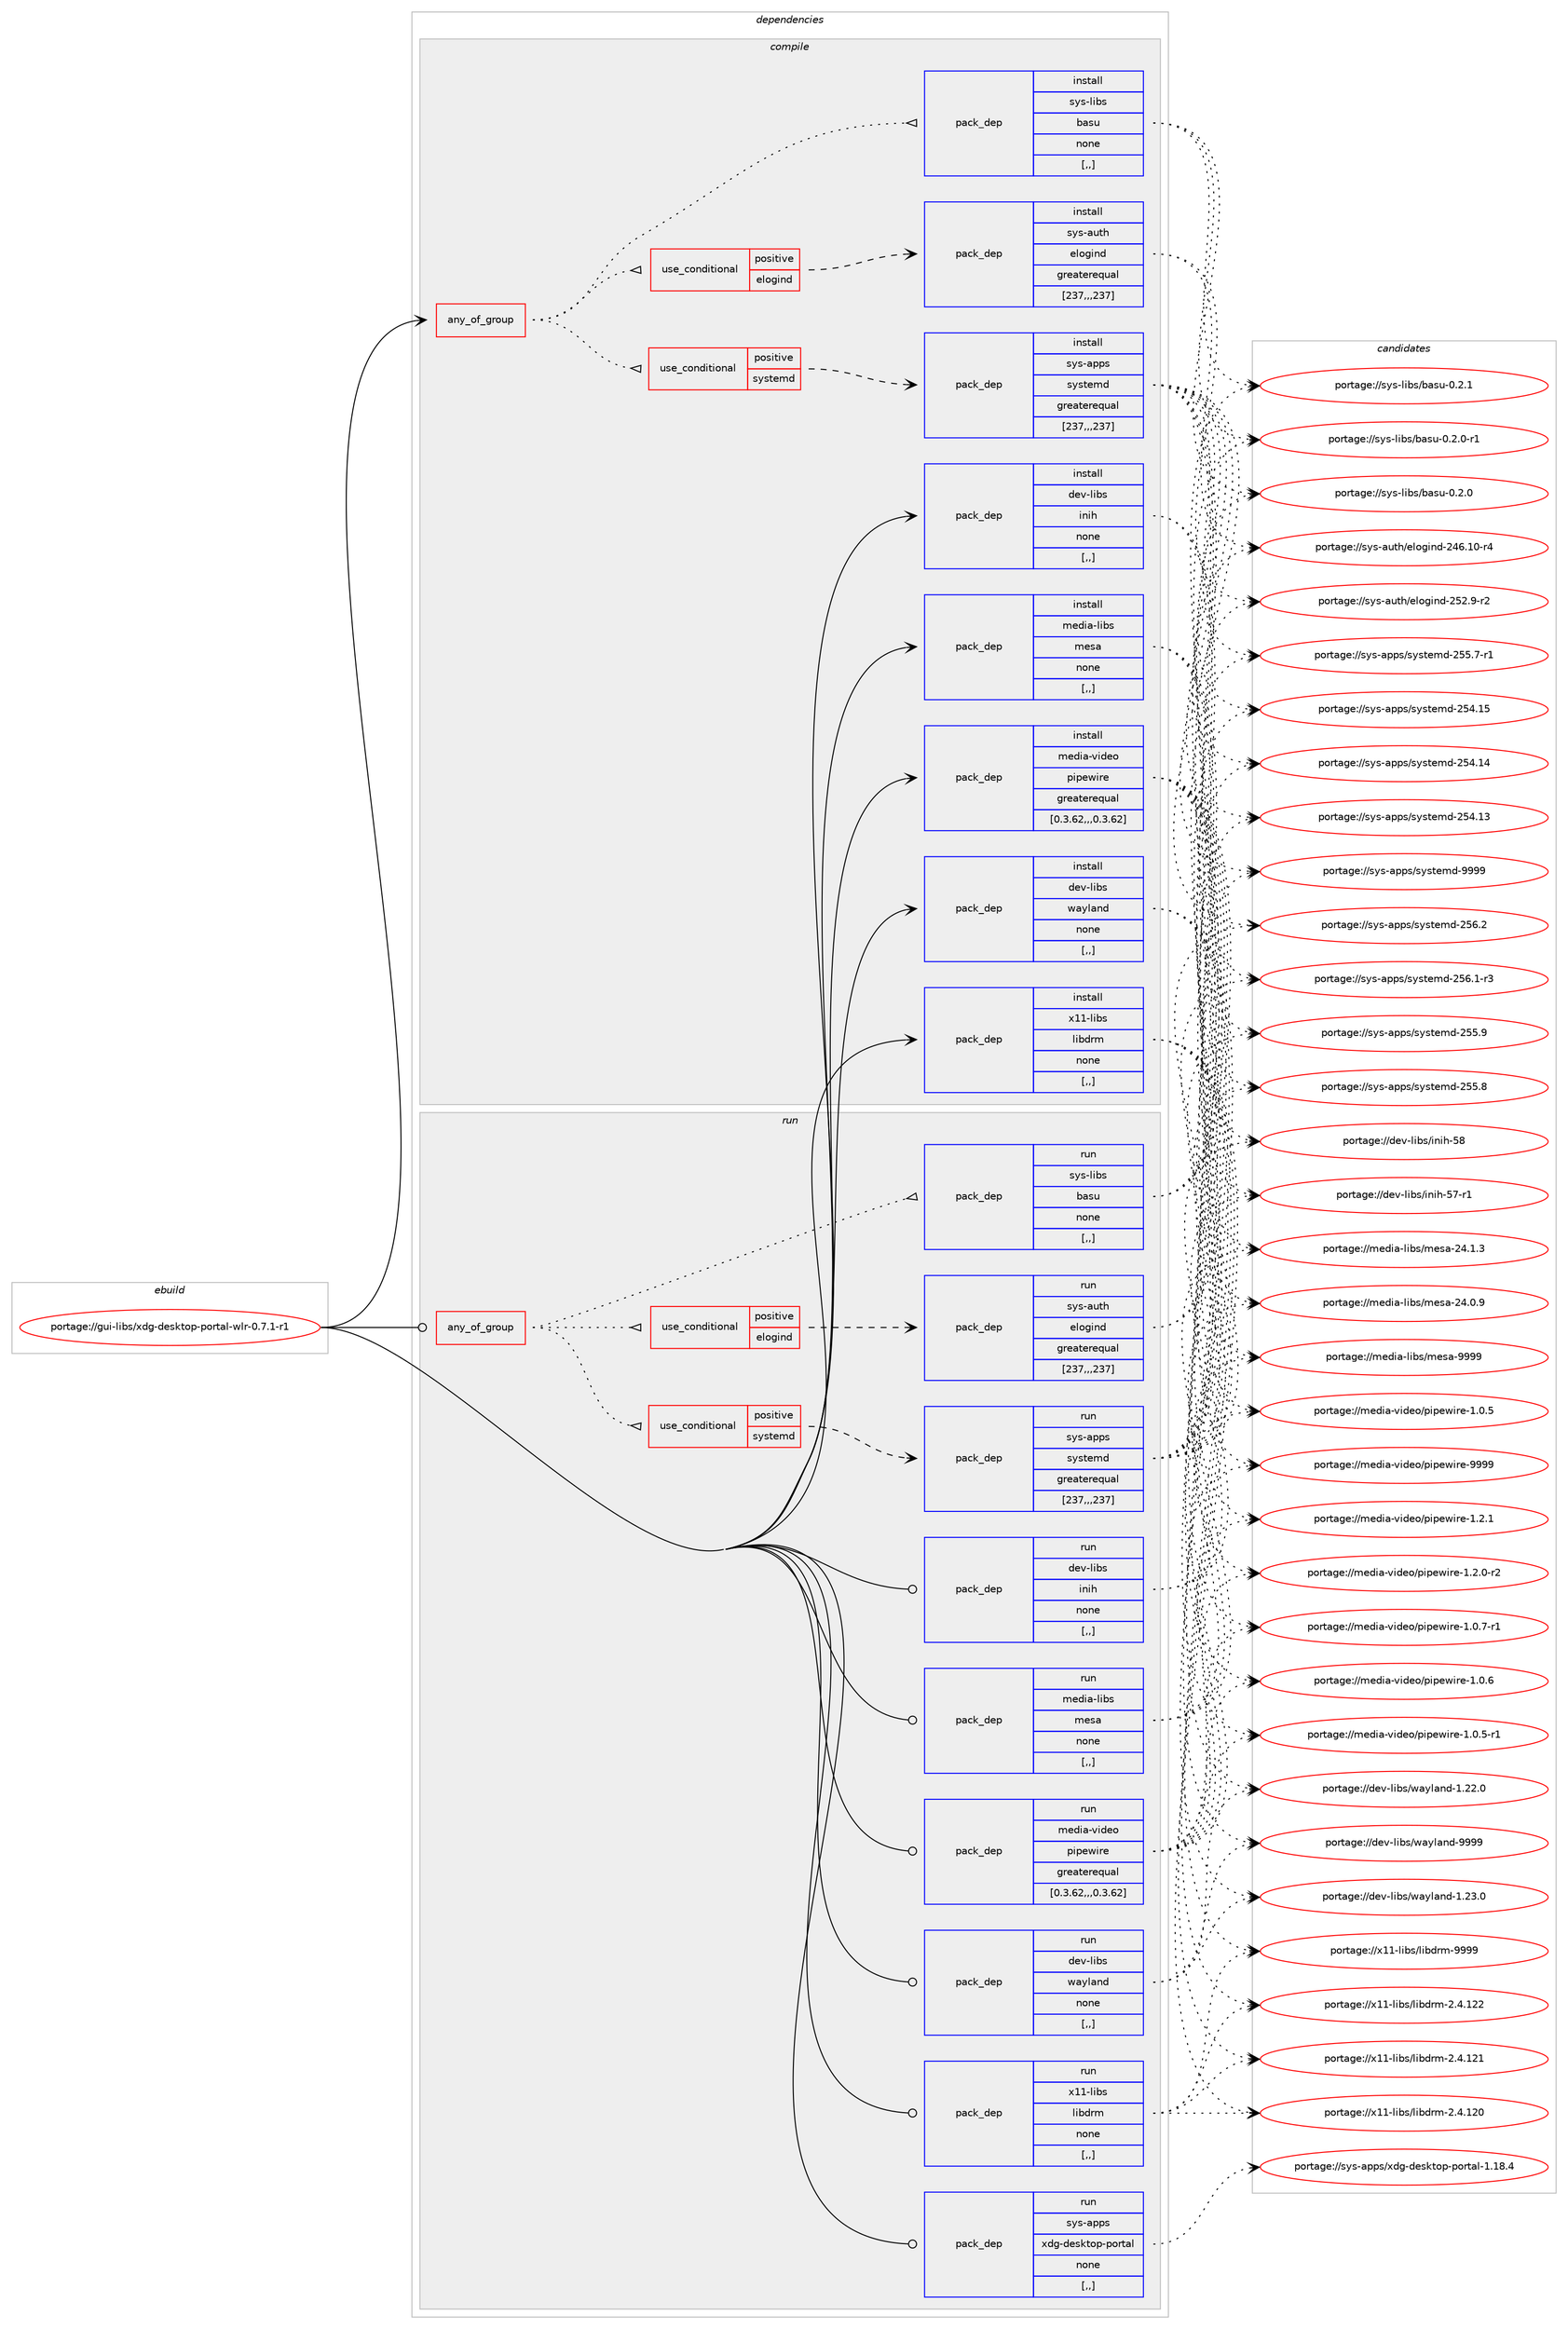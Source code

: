 digraph prolog {

# *************
# Graph options
# *************

newrank=true;
concentrate=true;
compound=true;
graph [rankdir=LR,fontname=Helvetica,fontsize=10,ranksep=1.5];#, ranksep=2.5, nodesep=0.2];
edge  [arrowhead=vee];
node  [fontname=Helvetica,fontsize=10];

# **********
# The ebuild
# **********

subgraph cluster_leftcol {
color=gray;
rank=same;
label=<<i>ebuild</i>>;
id [label="portage://gui-libs/xdg-desktop-portal-wlr-0.7.1-r1", color=red, width=4, href="../gui-libs/xdg-desktop-portal-wlr-0.7.1-r1.svg"];
}

# ****************
# The dependencies
# ****************

subgraph cluster_midcol {
color=gray;
label=<<i>dependencies</i>>;
subgraph cluster_compile {
fillcolor="#eeeeee";
style=filled;
label=<<i>compile</i>>;
subgraph any1436 {
dependency243390 [label=<<TABLE BORDER="0" CELLBORDER="1" CELLSPACING="0" CELLPADDING="4"><TR><TD CELLPADDING="10">any_of_group</TD></TR></TABLE>>, shape=none, color=red];subgraph cond66277 {
dependency243391 [label=<<TABLE BORDER="0" CELLBORDER="1" CELLSPACING="0" CELLPADDING="4"><TR><TD ROWSPAN="3" CELLPADDING="10">use_conditional</TD></TR><TR><TD>positive</TD></TR><TR><TD>systemd</TD></TR></TABLE>>, shape=none, color=red];
subgraph pack175517 {
dependency243392 [label=<<TABLE BORDER="0" CELLBORDER="1" CELLSPACING="0" CELLPADDING="4" WIDTH="220"><TR><TD ROWSPAN="6" CELLPADDING="30">pack_dep</TD></TR><TR><TD WIDTH="110">install</TD></TR><TR><TD>sys-apps</TD></TR><TR><TD>systemd</TD></TR><TR><TD>greaterequal</TD></TR><TR><TD>[237,,,237]</TD></TR></TABLE>>, shape=none, color=blue];
}
dependency243391:e -> dependency243392:w [weight=20,style="dashed",arrowhead="vee"];
}
dependency243390:e -> dependency243391:w [weight=20,style="dotted",arrowhead="oinv"];
subgraph cond66278 {
dependency243393 [label=<<TABLE BORDER="0" CELLBORDER="1" CELLSPACING="0" CELLPADDING="4"><TR><TD ROWSPAN="3" CELLPADDING="10">use_conditional</TD></TR><TR><TD>positive</TD></TR><TR><TD>elogind</TD></TR></TABLE>>, shape=none, color=red];
subgraph pack175518 {
dependency243394 [label=<<TABLE BORDER="0" CELLBORDER="1" CELLSPACING="0" CELLPADDING="4" WIDTH="220"><TR><TD ROWSPAN="6" CELLPADDING="30">pack_dep</TD></TR><TR><TD WIDTH="110">install</TD></TR><TR><TD>sys-auth</TD></TR><TR><TD>elogind</TD></TR><TR><TD>greaterequal</TD></TR><TR><TD>[237,,,237]</TD></TR></TABLE>>, shape=none, color=blue];
}
dependency243393:e -> dependency243394:w [weight=20,style="dashed",arrowhead="vee"];
}
dependency243390:e -> dependency243393:w [weight=20,style="dotted",arrowhead="oinv"];
subgraph pack175519 {
dependency243395 [label=<<TABLE BORDER="0" CELLBORDER="1" CELLSPACING="0" CELLPADDING="4" WIDTH="220"><TR><TD ROWSPAN="6" CELLPADDING="30">pack_dep</TD></TR><TR><TD WIDTH="110">install</TD></TR><TR><TD>sys-libs</TD></TR><TR><TD>basu</TD></TR><TR><TD>none</TD></TR><TR><TD>[,,]</TD></TR></TABLE>>, shape=none, color=blue];
}
dependency243390:e -> dependency243395:w [weight=20,style="dotted",arrowhead="oinv"];
}
id:e -> dependency243390:w [weight=20,style="solid",arrowhead="vee"];
subgraph pack175520 {
dependency243396 [label=<<TABLE BORDER="0" CELLBORDER="1" CELLSPACING="0" CELLPADDING="4" WIDTH="220"><TR><TD ROWSPAN="6" CELLPADDING="30">pack_dep</TD></TR><TR><TD WIDTH="110">install</TD></TR><TR><TD>dev-libs</TD></TR><TR><TD>inih</TD></TR><TR><TD>none</TD></TR><TR><TD>[,,]</TD></TR></TABLE>>, shape=none, color=blue];
}
id:e -> dependency243396:w [weight=20,style="solid",arrowhead="vee"];
subgraph pack175521 {
dependency243397 [label=<<TABLE BORDER="0" CELLBORDER="1" CELLSPACING="0" CELLPADDING="4" WIDTH="220"><TR><TD ROWSPAN="6" CELLPADDING="30">pack_dep</TD></TR><TR><TD WIDTH="110">install</TD></TR><TR><TD>dev-libs</TD></TR><TR><TD>wayland</TD></TR><TR><TD>none</TD></TR><TR><TD>[,,]</TD></TR></TABLE>>, shape=none, color=blue];
}
id:e -> dependency243397:w [weight=20,style="solid",arrowhead="vee"];
subgraph pack175522 {
dependency243398 [label=<<TABLE BORDER="0" CELLBORDER="1" CELLSPACING="0" CELLPADDING="4" WIDTH="220"><TR><TD ROWSPAN="6" CELLPADDING="30">pack_dep</TD></TR><TR><TD WIDTH="110">install</TD></TR><TR><TD>media-libs</TD></TR><TR><TD>mesa</TD></TR><TR><TD>none</TD></TR><TR><TD>[,,]</TD></TR></TABLE>>, shape=none, color=blue];
}
id:e -> dependency243398:w [weight=20,style="solid",arrowhead="vee"];
subgraph pack175523 {
dependency243399 [label=<<TABLE BORDER="0" CELLBORDER="1" CELLSPACING="0" CELLPADDING="4" WIDTH="220"><TR><TD ROWSPAN="6" CELLPADDING="30">pack_dep</TD></TR><TR><TD WIDTH="110">install</TD></TR><TR><TD>media-video</TD></TR><TR><TD>pipewire</TD></TR><TR><TD>greaterequal</TD></TR><TR><TD>[0.3.62,,,0.3.62]</TD></TR></TABLE>>, shape=none, color=blue];
}
id:e -> dependency243399:w [weight=20,style="solid",arrowhead="vee"];
subgraph pack175524 {
dependency243400 [label=<<TABLE BORDER="0" CELLBORDER="1" CELLSPACING="0" CELLPADDING="4" WIDTH="220"><TR><TD ROWSPAN="6" CELLPADDING="30">pack_dep</TD></TR><TR><TD WIDTH="110">install</TD></TR><TR><TD>x11-libs</TD></TR><TR><TD>libdrm</TD></TR><TR><TD>none</TD></TR><TR><TD>[,,]</TD></TR></TABLE>>, shape=none, color=blue];
}
id:e -> dependency243400:w [weight=20,style="solid",arrowhead="vee"];
}
subgraph cluster_compileandrun {
fillcolor="#eeeeee";
style=filled;
label=<<i>compile and run</i>>;
}
subgraph cluster_run {
fillcolor="#eeeeee";
style=filled;
label=<<i>run</i>>;
subgraph any1437 {
dependency243401 [label=<<TABLE BORDER="0" CELLBORDER="1" CELLSPACING="0" CELLPADDING="4"><TR><TD CELLPADDING="10">any_of_group</TD></TR></TABLE>>, shape=none, color=red];subgraph cond66279 {
dependency243402 [label=<<TABLE BORDER="0" CELLBORDER="1" CELLSPACING="0" CELLPADDING="4"><TR><TD ROWSPAN="3" CELLPADDING="10">use_conditional</TD></TR><TR><TD>positive</TD></TR><TR><TD>systemd</TD></TR></TABLE>>, shape=none, color=red];
subgraph pack175525 {
dependency243403 [label=<<TABLE BORDER="0" CELLBORDER="1" CELLSPACING="0" CELLPADDING="4" WIDTH="220"><TR><TD ROWSPAN="6" CELLPADDING="30">pack_dep</TD></TR><TR><TD WIDTH="110">run</TD></TR><TR><TD>sys-apps</TD></TR><TR><TD>systemd</TD></TR><TR><TD>greaterequal</TD></TR><TR><TD>[237,,,237]</TD></TR></TABLE>>, shape=none, color=blue];
}
dependency243402:e -> dependency243403:w [weight=20,style="dashed",arrowhead="vee"];
}
dependency243401:e -> dependency243402:w [weight=20,style="dotted",arrowhead="oinv"];
subgraph cond66280 {
dependency243404 [label=<<TABLE BORDER="0" CELLBORDER="1" CELLSPACING="0" CELLPADDING="4"><TR><TD ROWSPAN="3" CELLPADDING="10">use_conditional</TD></TR><TR><TD>positive</TD></TR><TR><TD>elogind</TD></TR></TABLE>>, shape=none, color=red];
subgraph pack175526 {
dependency243405 [label=<<TABLE BORDER="0" CELLBORDER="1" CELLSPACING="0" CELLPADDING="4" WIDTH="220"><TR><TD ROWSPAN="6" CELLPADDING="30">pack_dep</TD></TR><TR><TD WIDTH="110">run</TD></TR><TR><TD>sys-auth</TD></TR><TR><TD>elogind</TD></TR><TR><TD>greaterequal</TD></TR><TR><TD>[237,,,237]</TD></TR></TABLE>>, shape=none, color=blue];
}
dependency243404:e -> dependency243405:w [weight=20,style="dashed",arrowhead="vee"];
}
dependency243401:e -> dependency243404:w [weight=20,style="dotted",arrowhead="oinv"];
subgraph pack175527 {
dependency243406 [label=<<TABLE BORDER="0" CELLBORDER="1" CELLSPACING="0" CELLPADDING="4" WIDTH="220"><TR><TD ROWSPAN="6" CELLPADDING="30">pack_dep</TD></TR><TR><TD WIDTH="110">run</TD></TR><TR><TD>sys-libs</TD></TR><TR><TD>basu</TD></TR><TR><TD>none</TD></TR><TR><TD>[,,]</TD></TR></TABLE>>, shape=none, color=blue];
}
dependency243401:e -> dependency243406:w [weight=20,style="dotted",arrowhead="oinv"];
}
id:e -> dependency243401:w [weight=20,style="solid",arrowhead="odot"];
subgraph pack175528 {
dependency243407 [label=<<TABLE BORDER="0" CELLBORDER="1" CELLSPACING="0" CELLPADDING="4" WIDTH="220"><TR><TD ROWSPAN="6" CELLPADDING="30">pack_dep</TD></TR><TR><TD WIDTH="110">run</TD></TR><TR><TD>dev-libs</TD></TR><TR><TD>inih</TD></TR><TR><TD>none</TD></TR><TR><TD>[,,]</TD></TR></TABLE>>, shape=none, color=blue];
}
id:e -> dependency243407:w [weight=20,style="solid",arrowhead="odot"];
subgraph pack175529 {
dependency243408 [label=<<TABLE BORDER="0" CELLBORDER="1" CELLSPACING="0" CELLPADDING="4" WIDTH="220"><TR><TD ROWSPAN="6" CELLPADDING="30">pack_dep</TD></TR><TR><TD WIDTH="110">run</TD></TR><TR><TD>dev-libs</TD></TR><TR><TD>wayland</TD></TR><TR><TD>none</TD></TR><TR><TD>[,,]</TD></TR></TABLE>>, shape=none, color=blue];
}
id:e -> dependency243408:w [weight=20,style="solid",arrowhead="odot"];
subgraph pack175530 {
dependency243409 [label=<<TABLE BORDER="0" CELLBORDER="1" CELLSPACING="0" CELLPADDING="4" WIDTH="220"><TR><TD ROWSPAN="6" CELLPADDING="30">pack_dep</TD></TR><TR><TD WIDTH="110">run</TD></TR><TR><TD>media-libs</TD></TR><TR><TD>mesa</TD></TR><TR><TD>none</TD></TR><TR><TD>[,,]</TD></TR></TABLE>>, shape=none, color=blue];
}
id:e -> dependency243409:w [weight=20,style="solid",arrowhead="odot"];
subgraph pack175531 {
dependency243410 [label=<<TABLE BORDER="0" CELLBORDER="1" CELLSPACING="0" CELLPADDING="4" WIDTH="220"><TR><TD ROWSPAN="6" CELLPADDING="30">pack_dep</TD></TR><TR><TD WIDTH="110">run</TD></TR><TR><TD>media-video</TD></TR><TR><TD>pipewire</TD></TR><TR><TD>greaterequal</TD></TR><TR><TD>[0.3.62,,,0.3.62]</TD></TR></TABLE>>, shape=none, color=blue];
}
id:e -> dependency243410:w [weight=20,style="solid",arrowhead="odot"];
subgraph pack175532 {
dependency243411 [label=<<TABLE BORDER="0" CELLBORDER="1" CELLSPACING="0" CELLPADDING="4" WIDTH="220"><TR><TD ROWSPAN="6" CELLPADDING="30">pack_dep</TD></TR><TR><TD WIDTH="110">run</TD></TR><TR><TD>sys-apps</TD></TR><TR><TD>xdg-desktop-portal</TD></TR><TR><TD>none</TD></TR><TR><TD>[,,]</TD></TR></TABLE>>, shape=none, color=blue];
}
id:e -> dependency243411:w [weight=20,style="solid",arrowhead="odot"];
subgraph pack175533 {
dependency243412 [label=<<TABLE BORDER="0" CELLBORDER="1" CELLSPACING="0" CELLPADDING="4" WIDTH="220"><TR><TD ROWSPAN="6" CELLPADDING="30">pack_dep</TD></TR><TR><TD WIDTH="110">run</TD></TR><TR><TD>x11-libs</TD></TR><TR><TD>libdrm</TD></TR><TR><TD>none</TD></TR><TR><TD>[,,]</TD></TR></TABLE>>, shape=none, color=blue];
}
id:e -> dependency243412:w [weight=20,style="solid",arrowhead="odot"];
}
}

# **************
# The candidates
# **************

subgraph cluster_choices {
rank=same;
color=gray;
label=<<i>candidates</i>>;

subgraph choice175517 {
color=black;
nodesep=1;
choice1151211154597112112115471151211151161011091004557575757 [label="portage://sys-apps/systemd-9999", color=red, width=4,href="../sys-apps/systemd-9999.svg"];
choice115121115459711211211547115121115116101109100455053544650 [label="portage://sys-apps/systemd-256.2", color=red, width=4,href="../sys-apps/systemd-256.2.svg"];
choice1151211154597112112115471151211151161011091004550535446494511451 [label="portage://sys-apps/systemd-256.1-r3", color=red, width=4,href="../sys-apps/systemd-256.1-r3.svg"];
choice115121115459711211211547115121115116101109100455053534657 [label="portage://sys-apps/systemd-255.9", color=red, width=4,href="../sys-apps/systemd-255.9.svg"];
choice115121115459711211211547115121115116101109100455053534656 [label="portage://sys-apps/systemd-255.8", color=red, width=4,href="../sys-apps/systemd-255.8.svg"];
choice1151211154597112112115471151211151161011091004550535346554511449 [label="portage://sys-apps/systemd-255.7-r1", color=red, width=4,href="../sys-apps/systemd-255.7-r1.svg"];
choice11512111545971121121154711512111511610110910045505352464953 [label="portage://sys-apps/systemd-254.15", color=red, width=4,href="../sys-apps/systemd-254.15.svg"];
choice11512111545971121121154711512111511610110910045505352464952 [label="portage://sys-apps/systemd-254.14", color=red, width=4,href="../sys-apps/systemd-254.14.svg"];
choice11512111545971121121154711512111511610110910045505352464951 [label="portage://sys-apps/systemd-254.13", color=red, width=4,href="../sys-apps/systemd-254.13.svg"];
dependency243392:e -> choice1151211154597112112115471151211151161011091004557575757:w [style=dotted,weight="100"];
dependency243392:e -> choice115121115459711211211547115121115116101109100455053544650:w [style=dotted,weight="100"];
dependency243392:e -> choice1151211154597112112115471151211151161011091004550535446494511451:w [style=dotted,weight="100"];
dependency243392:e -> choice115121115459711211211547115121115116101109100455053534657:w [style=dotted,weight="100"];
dependency243392:e -> choice115121115459711211211547115121115116101109100455053534656:w [style=dotted,weight="100"];
dependency243392:e -> choice1151211154597112112115471151211151161011091004550535346554511449:w [style=dotted,weight="100"];
dependency243392:e -> choice11512111545971121121154711512111511610110910045505352464953:w [style=dotted,weight="100"];
dependency243392:e -> choice11512111545971121121154711512111511610110910045505352464952:w [style=dotted,weight="100"];
dependency243392:e -> choice11512111545971121121154711512111511610110910045505352464951:w [style=dotted,weight="100"];
}
subgraph choice175518 {
color=black;
nodesep=1;
choice1151211154597117116104471011081111031051101004550535046574511450 [label="portage://sys-auth/elogind-252.9-r2", color=red, width=4,href="../sys-auth/elogind-252.9-r2.svg"];
choice115121115459711711610447101108111103105110100455052544649484511452 [label="portage://sys-auth/elogind-246.10-r4", color=red, width=4,href="../sys-auth/elogind-246.10-r4.svg"];
dependency243394:e -> choice1151211154597117116104471011081111031051101004550535046574511450:w [style=dotted,weight="100"];
dependency243394:e -> choice115121115459711711610447101108111103105110100455052544649484511452:w [style=dotted,weight="100"];
}
subgraph choice175519 {
color=black;
nodesep=1;
choice1151211154510810598115479897115117454846504649 [label="portage://sys-libs/basu-0.2.1", color=red, width=4,href="../sys-libs/basu-0.2.1.svg"];
choice11512111545108105981154798971151174548465046484511449 [label="portage://sys-libs/basu-0.2.0-r1", color=red, width=4,href="../sys-libs/basu-0.2.0-r1.svg"];
choice1151211154510810598115479897115117454846504648 [label="portage://sys-libs/basu-0.2.0", color=red, width=4,href="../sys-libs/basu-0.2.0.svg"];
dependency243395:e -> choice1151211154510810598115479897115117454846504649:w [style=dotted,weight="100"];
dependency243395:e -> choice11512111545108105981154798971151174548465046484511449:w [style=dotted,weight="100"];
dependency243395:e -> choice1151211154510810598115479897115117454846504648:w [style=dotted,weight="100"];
}
subgraph choice175520 {
color=black;
nodesep=1;
choice100101118451081059811547105110105104455356 [label="portage://dev-libs/inih-58", color=red, width=4,href="../dev-libs/inih-58.svg"];
choice1001011184510810598115471051101051044553554511449 [label="portage://dev-libs/inih-57-r1", color=red, width=4,href="../dev-libs/inih-57-r1.svg"];
dependency243396:e -> choice100101118451081059811547105110105104455356:w [style=dotted,weight="100"];
dependency243396:e -> choice1001011184510810598115471051101051044553554511449:w [style=dotted,weight="100"];
}
subgraph choice175521 {
color=black;
nodesep=1;
choice10010111845108105981154711997121108971101004557575757 [label="portage://dev-libs/wayland-9999", color=red, width=4,href="../dev-libs/wayland-9999.svg"];
choice100101118451081059811547119971211089711010045494650514648 [label="portage://dev-libs/wayland-1.23.0", color=red, width=4,href="../dev-libs/wayland-1.23.0.svg"];
choice100101118451081059811547119971211089711010045494650504648 [label="portage://dev-libs/wayland-1.22.0", color=red, width=4,href="../dev-libs/wayland-1.22.0.svg"];
dependency243397:e -> choice10010111845108105981154711997121108971101004557575757:w [style=dotted,weight="100"];
dependency243397:e -> choice100101118451081059811547119971211089711010045494650514648:w [style=dotted,weight="100"];
dependency243397:e -> choice100101118451081059811547119971211089711010045494650504648:w [style=dotted,weight="100"];
}
subgraph choice175522 {
color=black;
nodesep=1;
choice10910110010597451081059811547109101115974557575757 [label="portage://media-libs/mesa-9999", color=red, width=4,href="../media-libs/mesa-9999.svg"];
choice109101100105974510810598115471091011159745505246494651 [label="portage://media-libs/mesa-24.1.3", color=red, width=4,href="../media-libs/mesa-24.1.3.svg"];
choice109101100105974510810598115471091011159745505246484657 [label="portage://media-libs/mesa-24.0.9", color=red, width=4,href="../media-libs/mesa-24.0.9.svg"];
dependency243398:e -> choice10910110010597451081059811547109101115974557575757:w [style=dotted,weight="100"];
dependency243398:e -> choice109101100105974510810598115471091011159745505246494651:w [style=dotted,weight="100"];
dependency243398:e -> choice109101100105974510810598115471091011159745505246484657:w [style=dotted,weight="100"];
}
subgraph choice175523 {
color=black;
nodesep=1;
choice1091011001059745118105100101111471121051121011191051141014557575757 [label="portage://media-video/pipewire-9999", color=red, width=4,href="../media-video/pipewire-9999.svg"];
choice109101100105974511810510010111147112105112101119105114101454946504649 [label="portage://media-video/pipewire-1.2.1", color=red, width=4,href="../media-video/pipewire-1.2.1.svg"];
choice1091011001059745118105100101111471121051121011191051141014549465046484511450 [label="portage://media-video/pipewire-1.2.0-r2", color=red, width=4,href="../media-video/pipewire-1.2.0-r2.svg"];
choice1091011001059745118105100101111471121051121011191051141014549464846554511449 [label="portage://media-video/pipewire-1.0.7-r1", color=red, width=4,href="../media-video/pipewire-1.0.7-r1.svg"];
choice109101100105974511810510010111147112105112101119105114101454946484654 [label="portage://media-video/pipewire-1.0.6", color=red, width=4,href="../media-video/pipewire-1.0.6.svg"];
choice1091011001059745118105100101111471121051121011191051141014549464846534511449 [label="portage://media-video/pipewire-1.0.5-r1", color=red, width=4,href="../media-video/pipewire-1.0.5-r1.svg"];
choice109101100105974511810510010111147112105112101119105114101454946484653 [label="portage://media-video/pipewire-1.0.5", color=red, width=4,href="../media-video/pipewire-1.0.5.svg"];
dependency243399:e -> choice1091011001059745118105100101111471121051121011191051141014557575757:w [style=dotted,weight="100"];
dependency243399:e -> choice109101100105974511810510010111147112105112101119105114101454946504649:w [style=dotted,weight="100"];
dependency243399:e -> choice1091011001059745118105100101111471121051121011191051141014549465046484511450:w [style=dotted,weight="100"];
dependency243399:e -> choice1091011001059745118105100101111471121051121011191051141014549464846554511449:w [style=dotted,weight="100"];
dependency243399:e -> choice109101100105974511810510010111147112105112101119105114101454946484654:w [style=dotted,weight="100"];
dependency243399:e -> choice1091011001059745118105100101111471121051121011191051141014549464846534511449:w [style=dotted,weight="100"];
dependency243399:e -> choice109101100105974511810510010111147112105112101119105114101454946484653:w [style=dotted,weight="100"];
}
subgraph choice175524 {
color=black;
nodesep=1;
choice1204949451081059811547108105981001141094557575757 [label="portage://x11-libs/libdrm-9999", color=red, width=4,href="../x11-libs/libdrm-9999.svg"];
choice1204949451081059811547108105981001141094550465246495050 [label="portage://x11-libs/libdrm-2.4.122", color=red, width=4,href="../x11-libs/libdrm-2.4.122.svg"];
choice1204949451081059811547108105981001141094550465246495049 [label="portage://x11-libs/libdrm-2.4.121", color=red, width=4,href="../x11-libs/libdrm-2.4.121.svg"];
choice1204949451081059811547108105981001141094550465246495048 [label="portage://x11-libs/libdrm-2.4.120", color=red, width=4,href="../x11-libs/libdrm-2.4.120.svg"];
dependency243400:e -> choice1204949451081059811547108105981001141094557575757:w [style=dotted,weight="100"];
dependency243400:e -> choice1204949451081059811547108105981001141094550465246495050:w [style=dotted,weight="100"];
dependency243400:e -> choice1204949451081059811547108105981001141094550465246495049:w [style=dotted,weight="100"];
dependency243400:e -> choice1204949451081059811547108105981001141094550465246495048:w [style=dotted,weight="100"];
}
subgraph choice175525 {
color=black;
nodesep=1;
choice1151211154597112112115471151211151161011091004557575757 [label="portage://sys-apps/systemd-9999", color=red, width=4,href="../sys-apps/systemd-9999.svg"];
choice115121115459711211211547115121115116101109100455053544650 [label="portage://sys-apps/systemd-256.2", color=red, width=4,href="../sys-apps/systemd-256.2.svg"];
choice1151211154597112112115471151211151161011091004550535446494511451 [label="portage://sys-apps/systemd-256.1-r3", color=red, width=4,href="../sys-apps/systemd-256.1-r3.svg"];
choice115121115459711211211547115121115116101109100455053534657 [label="portage://sys-apps/systemd-255.9", color=red, width=4,href="../sys-apps/systemd-255.9.svg"];
choice115121115459711211211547115121115116101109100455053534656 [label="portage://sys-apps/systemd-255.8", color=red, width=4,href="../sys-apps/systemd-255.8.svg"];
choice1151211154597112112115471151211151161011091004550535346554511449 [label="portage://sys-apps/systemd-255.7-r1", color=red, width=4,href="../sys-apps/systemd-255.7-r1.svg"];
choice11512111545971121121154711512111511610110910045505352464953 [label="portage://sys-apps/systemd-254.15", color=red, width=4,href="../sys-apps/systemd-254.15.svg"];
choice11512111545971121121154711512111511610110910045505352464952 [label="portage://sys-apps/systemd-254.14", color=red, width=4,href="../sys-apps/systemd-254.14.svg"];
choice11512111545971121121154711512111511610110910045505352464951 [label="portage://sys-apps/systemd-254.13", color=red, width=4,href="../sys-apps/systemd-254.13.svg"];
dependency243403:e -> choice1151211154597112112115471151211151161011091004557575757:w [style=dotted,weight="100"];
dependency243403:e -> choice115121115459711211211547115121115116101109100455053544650:w [style=dotted,weight="100"];
dependency243403:e -> choice1151211154597112112115471151211151161011091004550535446494511451:w [style=dotted,weight="100"];
dependency243403:e -> choice115121115459711211211547115121115116101109100455053534657:w [style=dotted,weight="100"];
dependency243403:e -> choice115121115459711211211547115121115116101109100455053534656:w [style=dotted,weight="100"];
dependency243403:e -> choice1151211154597112112115471151211151161011091004550535346554511449:w [style=dotted,weight="100"];
dependency243403:e -> choice11512111545971121121154711512111511610110910045505352464953:w [style=dotted,weight="100"];
dependency243403:e -> choice11512111545971121121154711512111511610110910045505352464952:w [style=dotted,weight="100"];
dependency243403:e -> choice11512111545971121121154711512111511610110910045505352464951:w [style=dotted,weight="100"];
}
subgraph choice175526 {
color=black;
nodesep=1;
choice1151211154597117116104471011081111031051101004550535046574511450 [label="portage://sys-auth/elogind-252.9-r2", color=red, width=4,href="../sys-auth/elogind-252.9-r2.svg"];
choice115121115459711711610447101108111103105110100455052544649484511452 [label="portage://sys-auth/elogind-246.10-r4", color=red, width=4,href="../sys-auth/elogind-246.10-r4.svg"];
dependency243405:e -> choice1151211154597117116104471011081111031051101004550535046574511450:w [style=dotted,weight="100"];
dependency243405:e -> choice115121115459711711610447101108111103105110100455052544649484511452:w [style=dotted,weight="100"];
}
subgraph choice175527 {
color=black;
nodesep=1;
choice1151211154510810598115479897115117454846504649 [label="portage://sys-libs/basu-0.2.1", color=red, width=4,href="../sys-libs/basu-0.2.1.svg"];
choice11512111545108105981154798971151174548465046484511449 [label="portage://sys-libs/basu-0.2.0-r1", color=red, width=4,href="../sys-libs/basu-0.2.0-r1.svg"];
choice1151211154510810598115479897115117454846504648 [label="portage://sys-libs/basu-0.2.0", color=red, width=4,href="../sys-libs/basu-0.2.0.svg"];
dependency243406:e -> choice1151211154510810598115479897115117454846504649:w [style=dotted,weight="100"];
dependency243406:e -> choice11512111545108105981154798971151174548465046484511449:w [style=dotted,weight="100"];
dependency243406:e -> choice1151211154510810598115479897115117454846504648:w [style=dotted,weight="100"];
}
subgraph choice175528 {
color=black;
nodesep=1;
choice100101118451081059811547105110105104455356 [label="portage://dev-libs/inih-58", color=red, width=4,href="../dev-libs/inih-58.svg"];
choice1001011184510810598115471051101051044553554511449 [label="portage://dev-libs/inih-57-r1", color=red, width=4,href="../dev-libs/inih-57-r1.svg"];
dependency243407:e -> choice100101118451081059811547105110105104455356:w [style=dotted,weight="100"];
dependency243407:e -> choice1001011184510810598115471051101051044553554511449:w [style=dotted,weight="100"];
}
subgraph choice175529 {
color=black;
nodesep=1;
choice10010111845108105981154711997121108971101004557575757 [label="portage://dev-libs/wayland-9999", color=red, width=4,href="../dev-libs/wayland-9999.svg"];
choice100101118451081059811547119971211089711010045494650514648 [label="portage://dev-libs/wayland-1.23.0", color=red, width=4,href="../dev-libs/wayland-1.23.0.svg"];
choice100101118451081059811547119971211089711010045494650504648 [label="portage://dev-libs/wayland-1.22.0", color=red, width=4,href="../dev-libs/wayland-1.22.0.svg"];
dependency243408:e -> choice10010111845108105981154711997121108971101004557575757:w [style=dotted,weight="100"];
dependency243408:e -> choice100101118451081059811547119971211089711010045494650514648:w [style=dotted,weight="100"];
dependency243408:e -> choice100101118451081059811547119971211089711010045494650504648:w [style=dotted,weight="100"];
}
subgraph choice175530 {
color=black;
nodesep=1;
choice10910110010597451081059811547109101115974557575757 [label="portage://media-libs/mesa-9999", color=red, width=4,href="../media-libs/mesa-9999.svg"];
choice109101100105974510810598115471091011159745505246494651 [label="portage://media-libs/mesa-24.1.3", color=red, width=4,href="../media-libs/mesa-24.1.3.svg"];
choice109101100105974510810598115471091011159745505246484657 [label="portage://media-libs/mesa-24.0.9", color=red, width=4,href="../media-libs/mesa-24.0.9.svg"];
dependency243409:e -> choice10910110010597451081059811547109101115974557575757:w [style=dotted,weight="100"];
dependency243409:e -> choice109101100105974510810598115471091011159745505246494651:w [style=dotted,weight="100"];
dependency243409:e -> choice109101100105974510810598115471091011159745505246484657:w [style=dotted,weight="100"];
}
subgraph choice175531 {
color=black;
nodesep=1;
choice1091011001059745118105100101111471121051121011191051141014557575757 [label="portage://media-video/pipewire-9999", color=red, width=4,href="../media-video/pipewire-9999.svg"];
choice109101100105974511810510010111147112105112101119105114101454946504649 [label="portage://media-video/pipewire-1.2.1", color=red, width=4,href="../media-video/pipewire-1.2.1.svg"];
choice1091011001059745118105100101111471121051121011191051141014549465046484511450 [label="portage://media-video/pipewire-1.2.0-r2", color=red, width=4,href="../media-video/pipewire-1.2.0-r2.svg"];
choice1091011001059745118105100101111471121051121011191051141014549464846554511449 [label="portage://media-video/pipewire-1.0.7-r1", color=red, width=4,href="../media-video/pipewire-1.0.7-r1.svg"];
choice109101100105974511810510010111147112105112101119105114101454946484654 [label="portage://media-video/pipewire-1.0.6", color=red, width=4,href="../media-video/pipewire-1.0.6.svg"];
choice1091011001059745118105100101111471121051121011191051141014549464846534511449 [label="portage://media-video/pipewire-1.0.5-r1", color=red, width=4,href="../media-video/pipewire-1.0.5-r1.svg"];
choice109101100105974511810510010111147112105112101119105114101454946484653 [label="portage://media-video/pipewire-1.0.5", color=red, width=4,href="../media-video/pipewire-1.0.5.svg"];
dependency243410:e -> choice1091011001059745118105100101111471121051121011191051141014557575757:w [style=dotted,weight="100"];
dependency243410:e -> choice109101100105974511810510010111147112105112101119105114101454946504649:w [style=dotted,weight="100"];
dependency243410:e -> choice1091011001059745118105100101111471121051121011191051141014549465046484511450:w [style=dotted,weight="100"];
dependency243410:e -> choice1091011001059745118105100101111471121051121011191051141014549464846554511449:w [style=dotted,weight="100"];
dependency243410:e -> choice109101100105974511810510010111147112105112101119105114101454946484654:w [style=dotted,weight="100"];
dependency243410:e -> choice1091011001059745118105100101111471121051121011191051141014549464846534511449:w [style=dotted,weight="100"];
dependency243410:e -> choice109101100105974511810510010111147112105112101119105114101454946484653:w [style=dotted,weight="100"];
}
subgraph choice175532 {
color=black;
nodesep=1;
choice11512111545971121121154712010010345100101115107116111112451121111141169710845494649564652 [label="portage://sys-apps/xdg-desktop-portal-1.18.4", color=red, width=4,href="../sys-apps/xdg-desktop-portal-1.18.4.svg"];
dependency243411:e -> choice11512111545971121121154712010010345100101115107116111112451121111141169710845494649564652:w [style=dotted,weight="100"];
}
subgraph choice175533 {
color=black;
nodesep=1;
choice1204949451081059811547108105981001141094557575757 [label="portage://x11-libs/libdrm-9999", color=red, width=4,href="../x11-libs/libdrm-9999.svg"];
choice1204949451081059811547108105981001141094550465246495050 [label="portage://x11-libs/libdrm-2.4.122", color=red, width=4,href="../x11-libs/libdrm-2.4.122.svg"];
choice1204949451081059811547108105981001141094550465246495049 [label="portage://x11-libs/libdrm-2.4.121", color=red, width=4,href="../x11-libs/libdrm-2.4.121.svg"];
choice1204949451081059811547108105981001141094550465246495048 [label="portage://x11-libs/libdrm-2.4.120", color=red, width=4,href="../x11-libs/libdrm-2.4.120.svg"];
dependency243412:e -> choice1204949451081059811547108105981001141094557575757:w [style=dotted,weight="100"];
dependency243412:e -> choice1204949451081059811547108105981001141094550465246495050:w [style=dotted,weight="100"];
dependency243412:e -> choice1204949451081059811547108105981001141094550465246495049:w [style=dotted,weight="100"];
dependency243412:e -> choice1204949451081059811547108105981001141094550465246495048:w [style=dotted,weight="100"];
}
}

}
